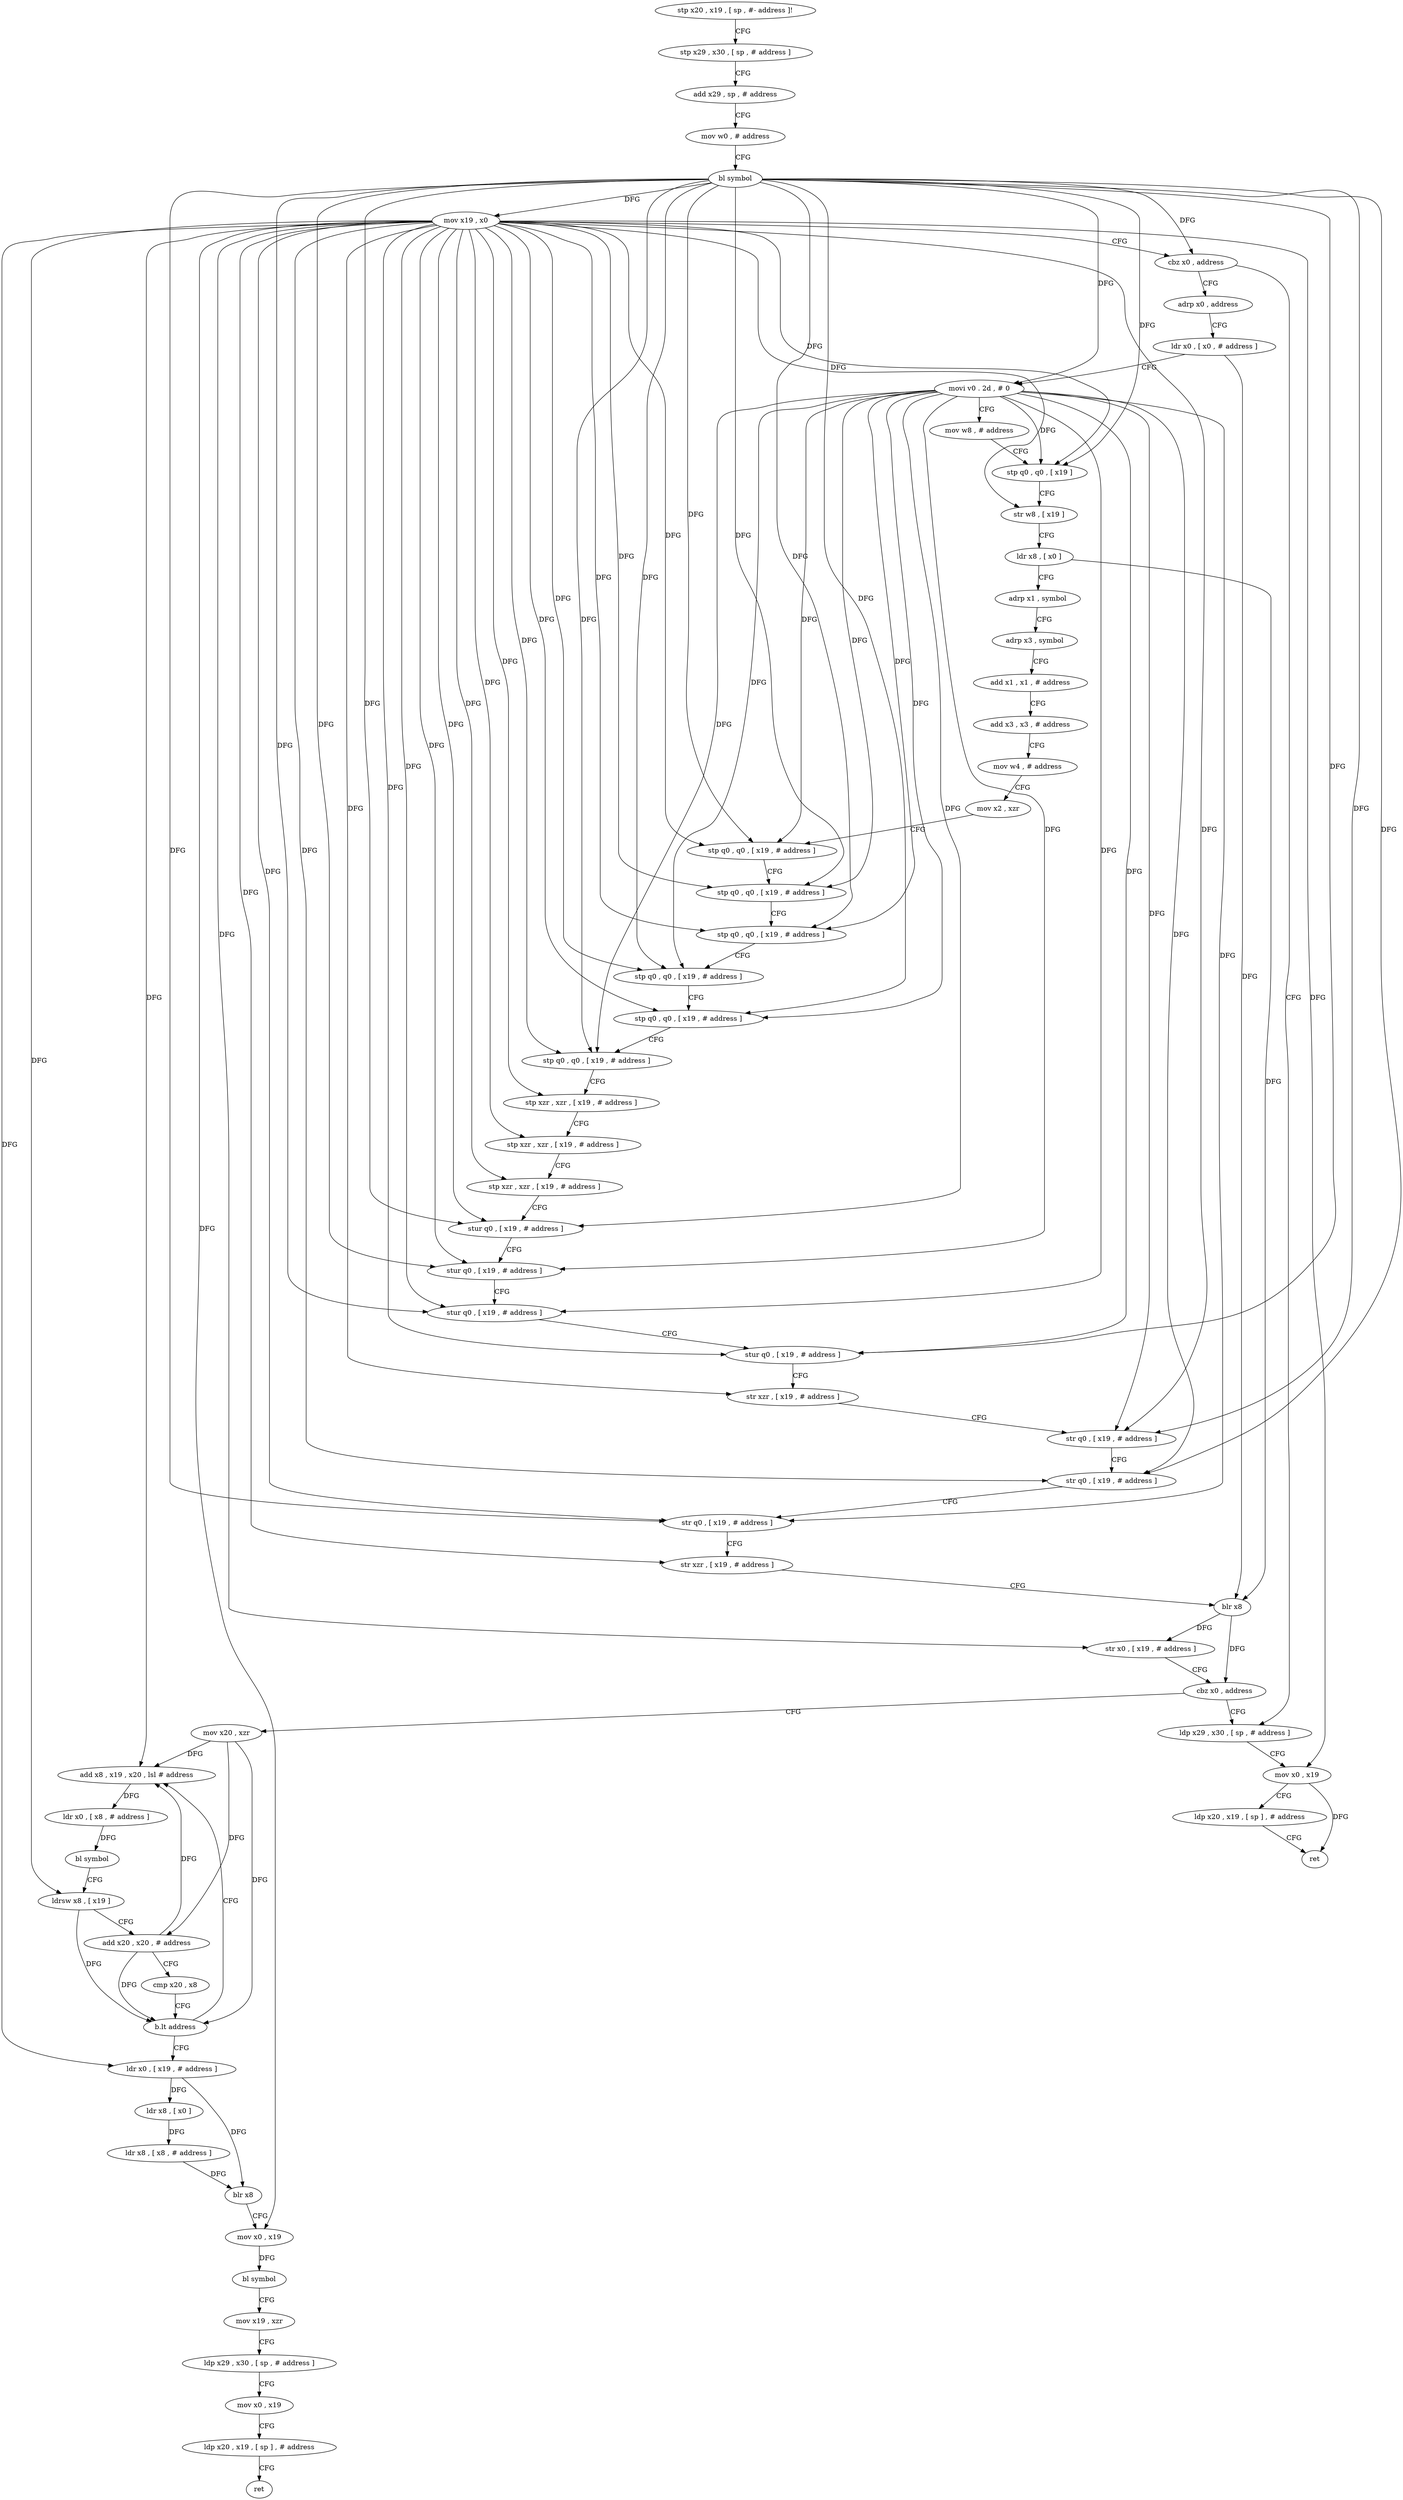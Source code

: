 digraph "func" {
"67732" [label = "stp x20 , x19 , [ sp , #- address ]!" ]
"67736" [label = "stp x29 , x30 , [ sp , # address ]" ]
"67740" [label = "add x29 , sp , # address" ]
"67744" [label = "mov w0 , # address" ]
"67748" [label = "bl symbol" ]
"67752" [label = "mov x19 , x0" ]
"67756" [label = "cbz x0 , address" ]
"67896" [label = "ldp x29 , x30 , [ sp , # address ]" ]
"67760" [label = "adrp x0 , address" ]
"67900" [label = "mov x0 , x19" ]
"67904" [label = "ldp x20 , x19 , [ sp ] , # address" ]
"67908" [label = "ret" ]
"67764" [label = "ldr x0 , [ x0 , # address ]" ]
"67768" [label = "movi v0 . 2d , # 0" ]
"67772" [label = "mov w8 , # address" ]
"67776" [label = "stp q0 , q0 , [ x19 ]" ]
"67780" [label = "str w8 , [ x19 ]" ]
"67784" [label = "ldr x8 , [ x0 ]" ]
"67788" [label = "adrp x1 , symbol" ]
"67792" [label = "adrp x3 , symbol" ]
"67796" [label = "add x1 , x1 , # address" ]
"67800" [label = "add x3 , x3 , # address" ]
"67804" [label = "mov w4 , # address" ]
"67808" [label = "mov x2 , xzr" ]
"67812" [label = "stp q0 , q0 , [ x19 , # address ]" ]
"67816" [label = "stp q0 , q0 , [ x19 , # address ]" ]
"67820" [label = "stp q0 , q0 , [ x19 , # address ]" ]
"67824" [label = "stp q0 , q0 , [ x19 , # address ]" ]
"67828" [label = "stp q0 , q0 , [ x19 , # address ]" ]
"67832" [label = "stp q0 , q0 , [ x19 , # address ]" ]
"67836" [label = "stp xzr , xzr , [ x19 , # address ]" ]
"67840" [label = "stp xzr , xzr , [ x19 , # address ]" ]
"67844" [label = "stp xzr , xzr , [ x19 , # address ]" ]
"67848" [label = "stur q0 , [ x19 , # address ]" ]
"67852" [label = "stur q0 , [ x19 , # address ]" ]
"67856" [label = "stur q0 , [ x19 , # address ]" ]
"67860" [label = "stur q0 , [ x19 , # address ]" ]
"67864" [label = "str xzr , [ x19 , # address ]" ]
"67868" [label = "str q0 , [ x19 , # address ]" ]
"67872" [label = "str q0 , [ x19 , # address ]" ]
"67876" [label = "str q0 , [ x19 , # address ]" ]
"67880" [label = "str xzr , [ x19 , # address ]" ]
"67884" [label = "blr x8" ]
"67888" [label = "str x0 , [ x19 , # address ]" ]
"67892" [label = "cbz x0 , address" ]
"67912" [label = "mov x20 , xzr" ]
"67916" [label = "add x8 , x19 , x20 , lsl # address" ]
"67920" [label = "ldr x0 , [ x8 , # address ]" ]
"67924" [label = "bl symbol" ]
"67928" [label = "ldrsw x8 , [ x19 ]" ]
"67932" [label = "add x20 , x20 , # address" ]
"67936" [label = "cmp x20 , x8" ]
"67940" [label = "b.lt address" ]
"67944" [label = "ldr x0 , [ x19 , # address ]" ]
"67948" [label = "ldr x8 , [ x0 ]" ]
"67952" [label = "ldr x8 , [ x8 , # address ]" ]
"67956" [label = "blr x8" ]
"67960" [label = "mov x0 , x19" ]
"67964" [label = "bl symbol" ]
"67968" [label = "mov x19 , xzr" ]
"67972" [label = "ldp x29 , x30 , [ sp , # address ]" ]
"67976" [label = "mov x0 , x19" ]
"67980" [label = "ldp x20 , x19 , [ sp ] , # address" ]
"67984" [label = "ret" ]
"67732" -> "67736" [ label = "CFG" ]
"67736" -> "67740" [ label = "CFG" ]
"67740" -> "67744" [ label = "CFG" ]
"67744" -> "67748" [ label = "CFG" ]
"67748" -> "67752" [ label = "DFG" ]
"67748" -> "67756" [ label = "DFG" ]
"67748" -> "67768" [ label = "DFG" ]
"67748" -> "67776" [ label = "DFG" ]
"67748" -> "67812" [ label = "DFG" ]
"67748" -> "67816" [ label = "DFG" ]
"67748" -> "67820" [ label = "DFG" ]
"67748" -> "67824" [ label = "DFG" ]
"67748" -> "67828" [ label = "DFG" ]
"67748" -> "67832" [ label = "DFG" ]
"67748" -> "67848" [ label = "DFG" ]
"67748" -> "67852" [ label = "DFG" ]
"67748" -> "67856" [ label = "DFG" ]
"67748" -> "67860" [ label = "DFG" ]
"67748" -> "67868" [ label = "DFG" ]
"67748" -> "67872" [ label = "DFG" ]
"67748" -> "67876" [ label = "DFG" ]
"67752" -> "67756" [ label = "CFG" ]
"67752" -> "67900" [ label = "DFG" ]
"67752" -> "67776" [ label = "DFG" ]
"67752" -> "67780" [ label = "DFG" ]
"67752" -> "67812" [ label = "DFG" ]
"67752" -> "67816" [ label = "DFG" ]
"67752" -> "67820" [ label = "DFG" ]
"67752" -> "67824" [ label = "DFG" ]
"67752" -> "67828" [ label = "DFG" ]
"67752" -> "67832" [ label = "DFG" ]
"67752" -> "67836" [ label = "DFG" ]
"67752" -> "67840" [ label = "DFG" ]
"67752" -> "67844" [ label = "DFG" ]
"67752" -> "67848" [ label = "DFG" ]
"67752" -> "67852" [ label = "DFG" ]
"67752" -> "67856" [ label = "DFG" ]
"67752" -> "67860" [ label = "DFG" ]
"67752" -> "67864" [ label = "DFG" ]
"67752" -> "67868" [ label = "DFG" ]
"67752" -> "67872" [ label = "DFG" ]
"67752" -> "67876" [ label = "DFG" ]
"67752" -> "67880" [ label = "DFG" ]
"67752" -> "67888" [ label = "DFG" ]
"67752" -> "67916" [ label = "DFG" ]
"67752" -> "67928" [ label = "DFG" ]
"67752" -> "67944" [ label = "DFG" ]
"67752" -> "67960" [ label = "DFG" ]
"67756" -> "67896" [ label = "CFG" ]
"67756" -> "67760" [ label = "CFG" ]
"67896" -> "67900" [ label = "CFG" ]
"67760" -> "67764" [ label = "CFG" ]
"67900" -> "67904" [ label = "CFG" ]
"67900" -> "67908" [ label = "DFG" ]
"67904" -> "67908" [ label = "CFG" ]
"67764" -> "67768" [ label = "CFG" ]
"67764" -> "67884" [ label = "DFG" ]
"67768" -> "67772" [ label = "CFG" ]
"67768" -> "67776" [ label = "DFG" ]
"67768" -> "67812" [ label = "DFG" ]
"67768" -> "67816" [ label = "DFG" ]
"67768" -> "67820" [ label = "DFG" ]
"67768" -> "67824" [ label = "DFG" ]
"67768" -> "67828" [ label = "DFG" ]
"67768" -> "67832" [ label = "DFG" ]
"67768" -> "67848" [ label = "DFG" ]
"67768" -> "67852" [ label = "DFG" ]
"67768" -> "67856" [ label = "DFG" ]
"67768" -> "67860" [ label = "DFG" ]
"67768" -> "67868" [ label = "DFG" ]
"67768" -> "67872" [ label = "DFG" ]
"67768" -> "67876" [ label = "DFG" ]
"67772" -> "67776" [ label = "CFG" ]
"67776" -> "67780" [ label = "CFG" ]
"67780" -> "67784" [ label = "CFG" ]
"67784" -> "67788" [ label = "CFG" ]
"67784" -> "67884" [ label = "DFG" ]
"67788" -> "67792" [ label = "CFG" ]
"67792" -> "67796" [ label = "CFG" ]
"67796" -> "67800" [ label = "CFG" ]
"67800" -> "67804" [ label = "CFG" ]
"67804" -> "67808" [ label = "CFG" ]
"67808" -> "67812" [ label = "CFG" ]
"67812" -> "67816" [ label = "CFG" ]
"67816" -> "67820" [ label = "CFG" ]
"67820" -> "67824" [ label = "CFG" ]
"67824" -> "67828" [ label = "CFG" ]
"67828" -> "67832" [ label = "CFG" ]
"67832" -> "67836" [ label = "CFG" ]
"67836" -> "67840" [ label = "CFG" ]
"67840" -> "67844" [ label = "CFG" ]
"67844" -> "67848" [ label = "CFG" ]
"67848" -> "67852" [ label = "CFG" ]
"67852" -> "67856" [ label = "CFG" ]
"67856" -> "67860" [ label = "CFG" ]
"67860" -> "67864" [ label = "CFG" ]
"67864" -> "67868" [ label = "CFG" ]
"67868" -> "67872" [ label = "CFG" ]
"67872" -> "67876" [ label = "CFG" ]
"67876" -> "67880" [ label = "CFG" ]
"67880" -> "67884" [ label = "CFG" ]
"67884" -> "67888" [ label = "DFG" ]
"67884" -> "67892" [ label = "DFG" ]
"67888" -> "67892" [ label = "CFG" ]
"67892" -> "67912" [ label = "CFG" ]
"67892" -> "67896" [ label = "CFG" ]
"67912" -> "67916" [ label = "DFG" ]
"67912" -> "67932" [ label = "DFG" ]
"67912" -> "67940" [ label = "DFG" ]
"67916" -> "67920" [ label = "DFG" ]
"67920" -> "67924" [ label = "DFG" ]
"67924" -> "67928" [ label = "CFG" ]
"67928" -> "67932" [ label = "CFG" ]
"67928" -> "67940" [ label = "DFG" ]
"67932" -> "67936" [ label = "CFG" ]
"67932" -> "67916" [ label = "DFG" ]
"67932" -> "67940" [ label = "DFG" ]
"67936" -> "67940" [ label = "CFG" ]
"67940" -> "67916" [ label = "CFG" ]
"67940" -> "67944" [ label = "CFG" ]
"67944" -> "67948" [ label = "DFG" ]
"67944" -> "67956" [ label = "DFG" ]
"67948" -> "67952" [ label = "DFG" ]
"67952" -> "67956" [ label = "DFG" ]
"67956" -> "67960" [ label = "CFG" ]
"67960" -> "67964" [ label = "DFG" ]
"67964" -> "67968" [ label = "CFG" ]
"67968" -> "67972" [ label = "CFG" ]
"67972" -> "67976" [ label = "CFG" ]
"67976" -> "67980" [ label = "CFG" ]
"67980" -> "67984" [ label = "CFG" ]
}
